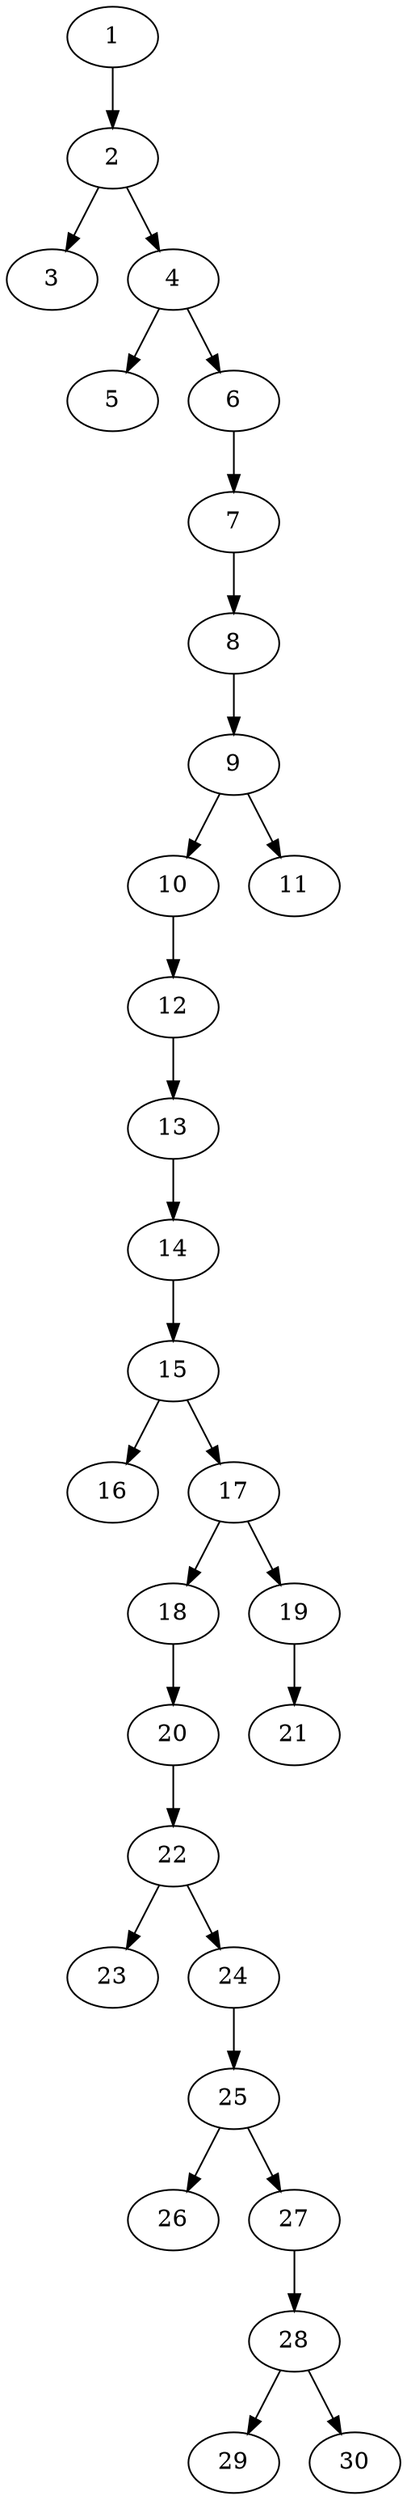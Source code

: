 // DAG automatically generated by daggen at Thu Oct  3 14:04:18 2019
// ./daggen --dot -n 30 --ccr 0.5 --fat 0.3 --regular 0.7 --density 0.5 --mindata 5242880 --maxdata 52428800 
digraph G {
  1 [size="62806016", alpha="0.15", expect_size="31403008"] 
  1 -> 2 [size ="31403008"]
  2 [size="53465088", alpha="0.01", expect_size="26732544"] 
  2 -> 3 [size ="26732544"]
  2 -> 4 [size ="26732544"]
  3 [size="102268928", alpha="0.04", expect_size="51134464"] 
  4 [size="35774464", alpha="0.12", expect_size="17887232"] 
  4 -> 5 [size ="17887232"]
  4 -> 6 [size ="17887232"]
  5 [size="29650944", alpha="0.16", expect_size="14825472"] 
  6 [size="66338816", alpha="0.08", expect_size="33169408"] 
  6 -> 7 [size ="33169408"]
  7 [size="81350656", alpha="0.10", expect_size="40675328"] 
  7 -> 8 [size ="40675328"]
  8 [size="16656384", alpha="0.02", expect_size="8328192"] 
  8 -> 9 [size ="8328192"]
  9 [size="100110336", alpha="0.20", expect_size="50055168"] 
  9 -> 10 [size ="50055168"]
  9 -> 11 [size ="50055168"]
  10 [size="25589760", alpha="0.09", expect_size="12794880"] 
  10 -> 12 [size ="12794880"]
  11 [size="24320000", alpha="0.09", expect_size="12160000"] 
  12 [size="93679616", alpha="0.10", expect_size="46839808"] 
  12 -> 13 [size ="46839808"]
  13 [size="100368384", alpha="0.17", expect_size="50184192"] 
  13 -> 14 [size ="50184192"]
  14 [size="23732224", alpha="0.08", expect_size="11866112"] 
  14 -> 15 [size ="11866112"]
  15 [size="79325184", alpha="0.12", expect_size="39662592"] 
  15 -> 16 [size ="39662592"]
  15 -> 17 [size ="39662592"]
  16 [size="61663232", alpha="0.01", expect_size="30831616"] 
  17 [size="98922496", alpha="0.16", expect_size="49461248"] 
  17 -> 18 [size ="49461248"]
  17 -> 19 [size ="49461248"]
  18 [size="50325504", alpha="0.07", expect_size="25162752"] 
  18 -> 20 [size ="25162752"]
  19 [size="61214720", alpha="0.18", expect_size="30607360"] 
  19 -> 21 [size ="30607360"]
  20 [size="60715008", alpha="0.09", expect_size="30357504"] 
  20 -> 22 [size ="30357504"]
  21 [size="10754048", alpha="0.10", expect_size="5377024"] 
  22 [size="55578624", alpha="0.01", expect_size="27789312"] 
  22 -> 23 [size ="27789312"]
  22 -> 24 [size ="27789312"]
  23 [size="101550080", alpha="0.11", expect_size="50775040"] 
  24 [size="87402496", alpha="0.07", expect_size="43701248"] 
  24 -> 25 [size ="43701248"]
  25 [size="29376512", alpha="0.07", expect_size="14688256"] 
  25 -> 26 [size ="14688256"]
  25 -> 27 [size ="14688256"]
  26 [size="86407168", alpha="0.18", expect_size="43203584"] 
  27 [size="91117568", alpha="0.05", expect_size="45558784"] 
  27 -> 28 [size ="45558784"]
  28 [size="71342080", alpha="0.13", expect_size="35671040"] 
  28 -> 29 [size ="35671040"]
  28 -> 30 [size ="35671040"]
  29 [size="102842368", alpha="0.20", expect_size="51421184"] 
  30 [size="93147136", alpha="0.10", expect_size="46573568"] 
}
